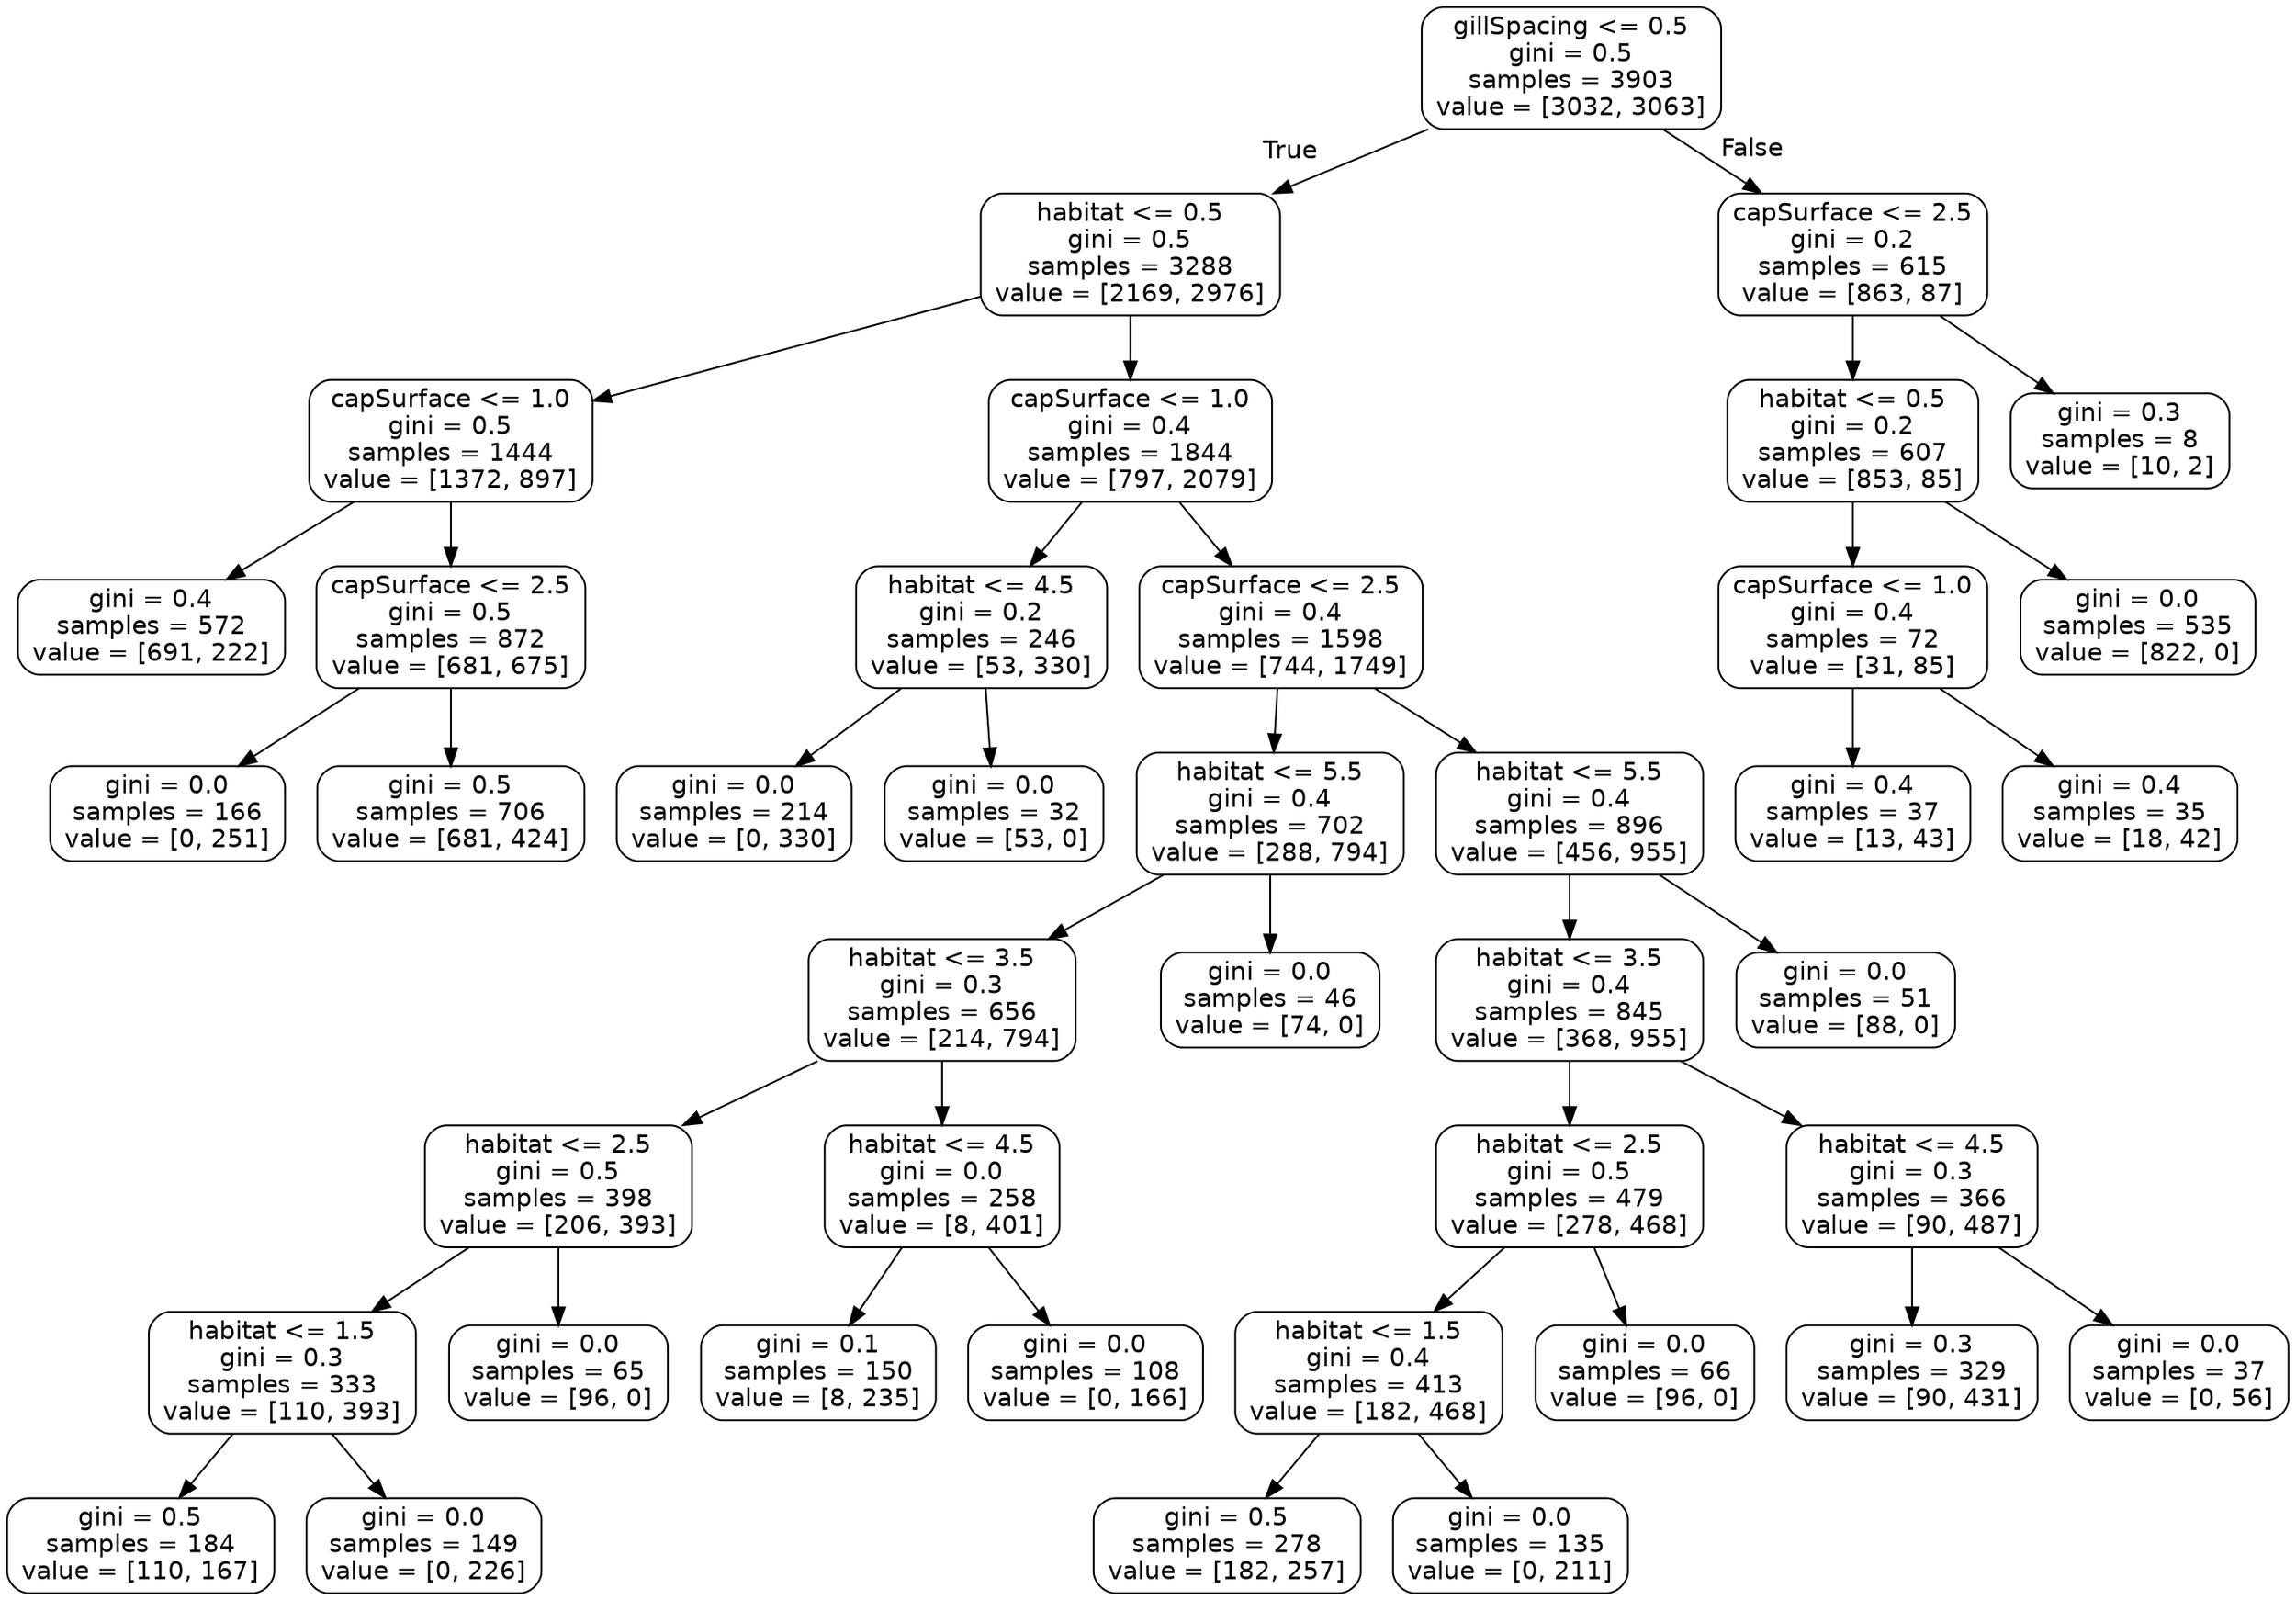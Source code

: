 digraph Tree {
node [shape=box, style="rounded", color="black", fontname="helvetica"] ;
edge [fontname="helvetica"] ;
0 [label="gillSpacing <= 0.5\ngini = 0.5\nsamples = 3903\nvalue = [3032, 3063]"] ;
1 [label="habitat <= 0.5\ngini = 0.5\nsamples = 3288\nvalue = [2169, 2976]"] ;
0 -> 1 [labeldistance=2.5, labelangle=45, headlabel="True"] ;
2 [label="capSurface <= 1.0\ngini = 0.5\nsamples = 1444\nvalue = [1372, 897]"] ;
1 -> 2 ;
3 [label="gini = 0.4\nsamples = 572\nvalue = [691, 222]"] ;
2 -> 3 ;
4 [label="capSurface <= 2.5\ngini = 0.5\nsamples = 872\nvalue = [681, 675]"] ;
2 -> 4 ;
5 [label="gini = 0.0\nsamples = 166\nvalue = [0, 251]"] ;
4 -> 5 ;
6 [label="gini = 0.5\nsamples = 706\nvalue = [681, 424]"] ;
4 -> 6 ;
7 [label="capSurface <= 1.0\ngini = 0.4\nsamples = 1844\nvalue = [797, 2079]"] ;
1 -> 7 ;
8 [label="habitat <= 4.5\ngini = 0.2\nsamples = 246\nvalue = [53, 330]"] ;
7 -> 8 ;
9 [label="gini = 0.0\nsamples = 214\nvalue = [0, 330]"] ;
8 -> 9 ;
10 [label="gini = 0.0\nsamples = 32\nvalue = [53, 0]"] ;
8 -> 10 ;
11 [label="capSurface <= 2.5\ngini = 0.4\nsamples = 1598\nvalue = [744, 1749]"] ;
7 -> 11 ;
12 [label="habitat <= 5.5\ngini = 0.4\nsamples = 702\nvalue = [288, 794]"] ;
11 -> 12 ;
13 [label="habitat <= 3.5\ngini = 0.3\nsamples = 656\nvalue = [214, 794]"] ;
12 -> 13 ;
14 [label="habitat <= 2.5\ngini = 0.5\nsamples = 398\nvalue = [206, 393]"] ;
13 -> 14 ;
15 [label="habitat <= 1.5\ngini = 0.3\nsamples = 333\nvalue = [110, 393]"] ;
14 -> 15 ;
16 [label="gini = 0.5\nsamples = 184\nvalue = [110, 167]"] ;
15 -> 16 ;
17 [label="gini = 0.0\nsamples = 149\nvalue = [0, 226]"] ;
15 -> 17 ;
18 [label="gini = 0.0\nsamples = 65\nvalue = [96, 0]"] ;
14 -> 18 ;
19 [label="habitat <= 4.5\ngini = 0.0\nsamples = 258\nvalue = [8, 401]"] ;
13 -> 19 ;
20 [label="gini = 0.1\nsamples = 150\nvalue = [8, 235]"] ;
19 -> 20 ;
21 [label="gini = 0.0\nsamples = 108\nvalue = [0, 166]"] ;
19 -> 21 ;
22 [label="gini = 0.0\nsamples = 46\nvalue = [74, 0]"] ;
12 -> 22 ;
23 [label="habitat <= 5.5\ngini = 0.4\nsamples = 896\nvalue = [456, 955]"] ;
11 -> 23 ;
24 [label="habitat <= 3.5\ngini = 0.4\nsamples = 845\nvalue = [368, 955]"] ;
23 -> 24 ;
25 [label="habitat <= 2.5\ngini = 0.5\nsamples = 479\nvalue = [278, 468]"] ;
24 -> 25 ;
26 [label="habitat <= 1.5\ngini = 0.4\nsamples = 413\nvalue = [182, 468]"] ;
25 -> 26 ;
27 [label="gini = 0.5\nsamples = 278\nvalue = [182, 257]"] ;
26 -> 27 ;
28 [label="gini = 0.0\nsamples = 135\nvalue = [0, 211]"] ;
26 -> 28 ;
29 [label="gini = 0.0\nsamples = 66\nvalue = [96, 0]"] ;
25 -> 29 ;
30 [label="habitat <= 4.5\ngini = 0.3\nsamples = 366\nvalue = [90, 487]"] ;
24 -> 30 ;
31 [label="gini = 0.3\nsamples = 329\nvalue = [90, 431]"] ;
30 -> 31 ;
32 [label="gini = 0.0\nsamples = 37\nvalue = [0, 56]"] ;
30 -> 32 ;
33 [label="gini = 0.0\nsamples = 51\nvalue = [88, 0]"] ;
23 -> 33 ;
34 [label="capSurface <= 2.5\ngini = 0.2\nsamples = 615\nvalue = [863, 87]"] ;
0 -> 34 [labeldistance=2.5, labelangle=-45, headlabel="False"] ;
35 [label="habitat <= 0.5\ngini = 0.2\nsamples = 607\nvalue = [853, 85]"] ;
34 -> 35 ;
36 [label="capSurface <= 1.0\ngini = 0.4\nsamples = 72\nvalue = [31, 85]"] ;
35 -> 36 ;
37 [label="gini = 0.4\nsamples = 37\nvalue = [13, 43]"] ;
36 -> 37 ;
38 [label="gini = 0.4\nsamples = 35\nvalue = [18, 42]"] ;
36 -> 38 ;
39 [label="gini = 0.0\nsamples = 535\nvalue = [822, 0]"] ;
35 -> 39 ;
40 [label="gini = 0.3\nsamples = 8\nvalue = [10, 2]"] ;
34 -> 40 ;
}